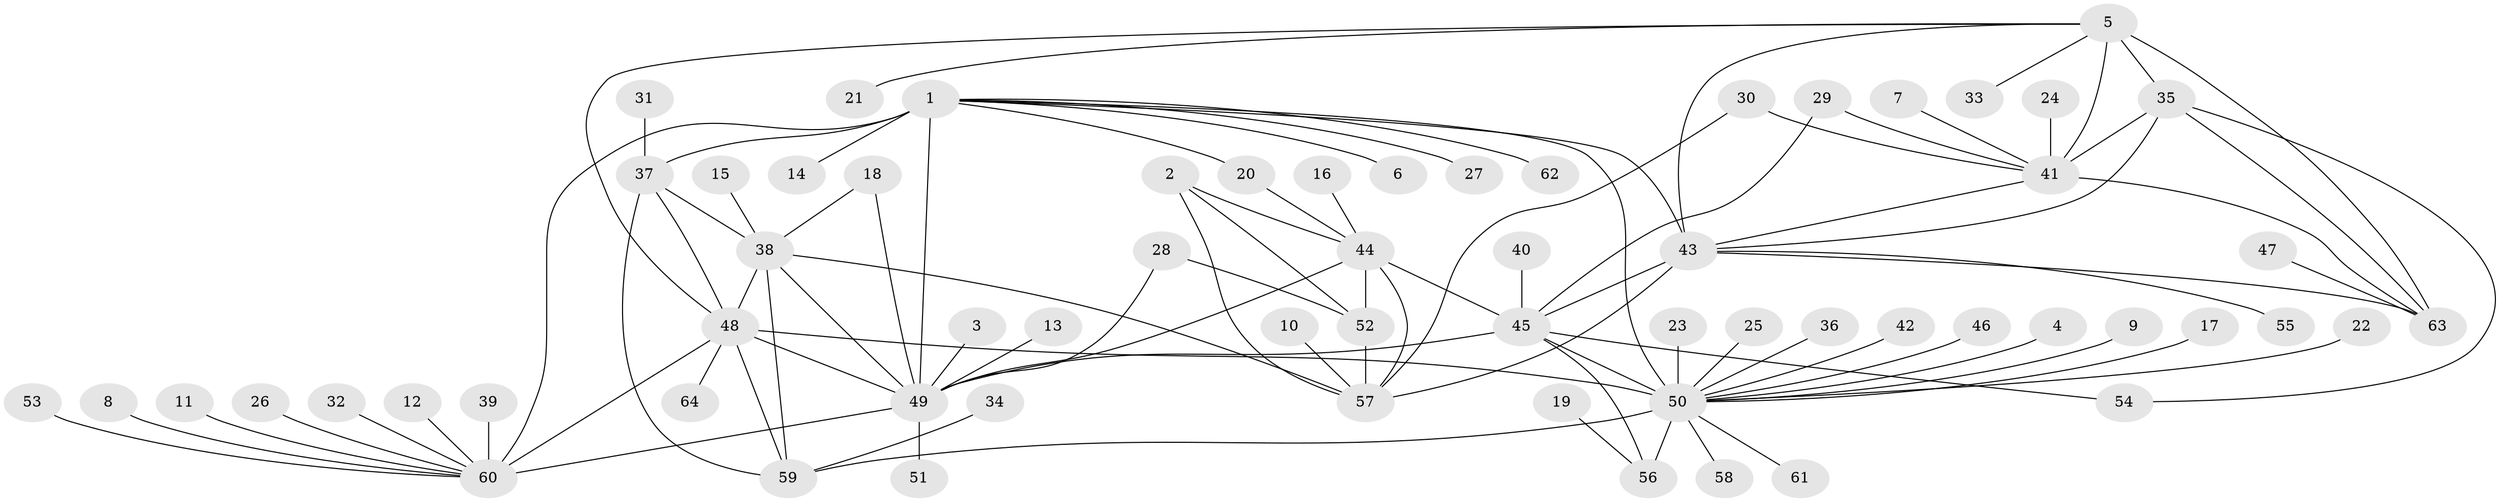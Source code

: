 // original degree distribution, {5: 0.031496062992125984, 9: 0.047244094488188976, 14: 0.015748031496062992, 16: 0.007874015748031496, 7: 0.047244094488188976, 6: 0.023622047244094488, 8: 0.015748031496062992, 11: 0.023622047244094488, 10: 0.015748031496062992, 12: 0.007874015748031496, 2: 0.1889763779527559, 1: 0.5511811023622047, 3: 0.023622047244094488}
// Generated by graph-tools (version 1.1) at 2025/50/03/09/25 03:50:30]
// undirected, 64 vertices, 94 edges
graph export_dot {
graph [start="1"]
  node [color=gray90,style=filled];
  1;
  2;
  3;
  4;
  5;
  6;
  7;
  8;
  9;
  10;
  11;
  12;
  13;
  14;
  15;
  16;
  17;
  18;
  19;
  20;
  21;
  22;
  23;
  24;
  25;
  26;
  27;
  28;
  29;
  30;
  31;
  32;
  33;
  34;
  35;
  36;
  37;
  38;
  39;
  40;
  41;
  42;
  43;
  44;
  45;
  46;
  47;
  48;
  49;
  50;
  51;
  52;
  53;
  54;
  55;
  56;
  57;
  58;
  59;
  60;
  61;
  62;
  63;
  64;
  1 -- 6 [weight=1.0];
  1 -- 14 [weight=1.0];
  1 -- 20 [weight=1.0];
  1 -- 27 [weight=1.0];
  1 -- 37 [weight=1.0];
  1 -- 43 [weight=1.0];
  1 -- 49 [weight=4.0];
  1 -- 50 [weight=1.0];
  1 -- 60 [weight=4.0];
  1 -- 62 [weight=1.0];
  2 -- 44 [weight=1.0];
  2 -- 52 [weight=1.0];
  2 -- 57 [weight=3.0];
  3 -- 49 [weight=1.0];
  4 -- 50 [weight=1.0];
  5 -- 21 [weight=1.0];
  5 -- 33 [weight=1.0];
  5 -- 35 [weight=2.0];
  5 -- 41 [weight=2.0];
  5 -- 43 [weight=2.0];
  5 -- 48 [weight=1.0];
  5 -- 63 [weight=2.0];
  7 -- 41 [weight=1.0];
  8 -- 60 [weight=1.0];
  9 -- 50 [weight=1.0];
  10 -- 57 [weight=1.0];
  11 -- 60 [weight=1.0];
  12 -- 60 [weight=1.0];
  13 -- 49 [weight=1.0];
  15 -- 38 [weight=1.0];
  16 -- 44 [weight=1.0];
  17 -- 50 [weight=1.0];
  18 -- 38 [weight=1.0];
  18 -- 49 [weight=1.0];
  19 -- 56 [weight=1.0];
  20 -- 44 [weight=1.0];
  22 -- 50 [weight=1.0];
  23 -- 50 [weight=1.0];
  24 -- 41 [weight=1.0];
  25 -- 50 [weight=1.0];
  26 -- 60 [weight=1.0];
  28 -- 49 [weight=1.0];
  28 -- 52 [weight=1.0];
  29 -- 41 [weight=1.0];
  29 -- 45 [weight=1.0];
  30 -- 41 [weight=1.0];
  30 -- 57 [weight=1.0];
  31 -- 37 [weight=1.0];
  32 -- 60 [weight=1.0];
  34 -- 59 [weight=1.0];
  35 -- 41 [weight=1.0];
  35 -- 43 [weight=1.0];
  35 -- 54 [weight=1.0];
  35 -- 63 [weight=1.0];
  36 -- 50 [weight=1.0];
  37 -- 38 [weight=3.0];
  37 -- 48 [weight=1.0];
  37 -- 59 [weight=1.0];
  38 -- 48 [weight=3.0];
  38 -- 49 [weight=1.0];
  38 -- 57 [weight=1.0];
  38 -- 59 [weight=3.0];
  39 -- 60 [weight=1.0];
  40 -- 45 [weight=1.0];
  41 -- 43 [weight=1.0];
  41 -- 63 [weight=1.0];
  42 -- 50 [weight=1.0];
  43 -- 45 [weight=1.0];
  43 -- 55 [weight=1.0];
  43 -- 57 [weight=1.0];
  43 -- 63 [weight=1.0];
  44 -- 45 [weight=1.0];
  44 -- 49 [weight=1.0];
  44 -- 52 [weight=1.0];
  44 -- 57 [weight=3.0];
  45 -- 49 [weight=1.0];
  45 -- 50 [weight=2.0];
  45 -- 54 [weight=1.0];
  45 -- 56 [weight=3.0];
  46 -- 50 [weight=1.0];
  47 -- 63 [weight=1.0];
  48 -- 49 [weight=1.0];
  48 -- 50 [weight=1.0];
  48 -- 59 [weight=1.0];
  48 -- 60 [weight=1.0];
  48 -- 64 [weight=1.0];
  49 -- 51 [weight=1.0];
  49 -- 60 [weight=1.0];
  50 -- 56 [weight=6.0];
  50 -- 58 [weight=1.0];
  50 -- 59 [weight=1.0];
  50 -- 61 [weight=1.0];
  52 -- 57 [weight=3.0];
  53 -- 60 [weight=1.0];
}
